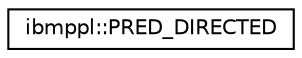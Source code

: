 digraph "Graphical Class Hierarchy"
{
  edge [fontname="Helvetica",fontsize="10",labelfontname="Helvetica",labelfontsize="10"];
  node [fontname="Helvetica",fontsize="10",shape=record];
  rankdir="LR";
  Node1 [label="ibmppl::PRED_DIRECTED",height=0.2,width=0.4,color="black", fillcolor="white", style="filled",URL="$structibmppl_1_1PRED__DIRECTED.html",tooltip="Tag class used to specify the graph is directed with predecessors. "];
}
